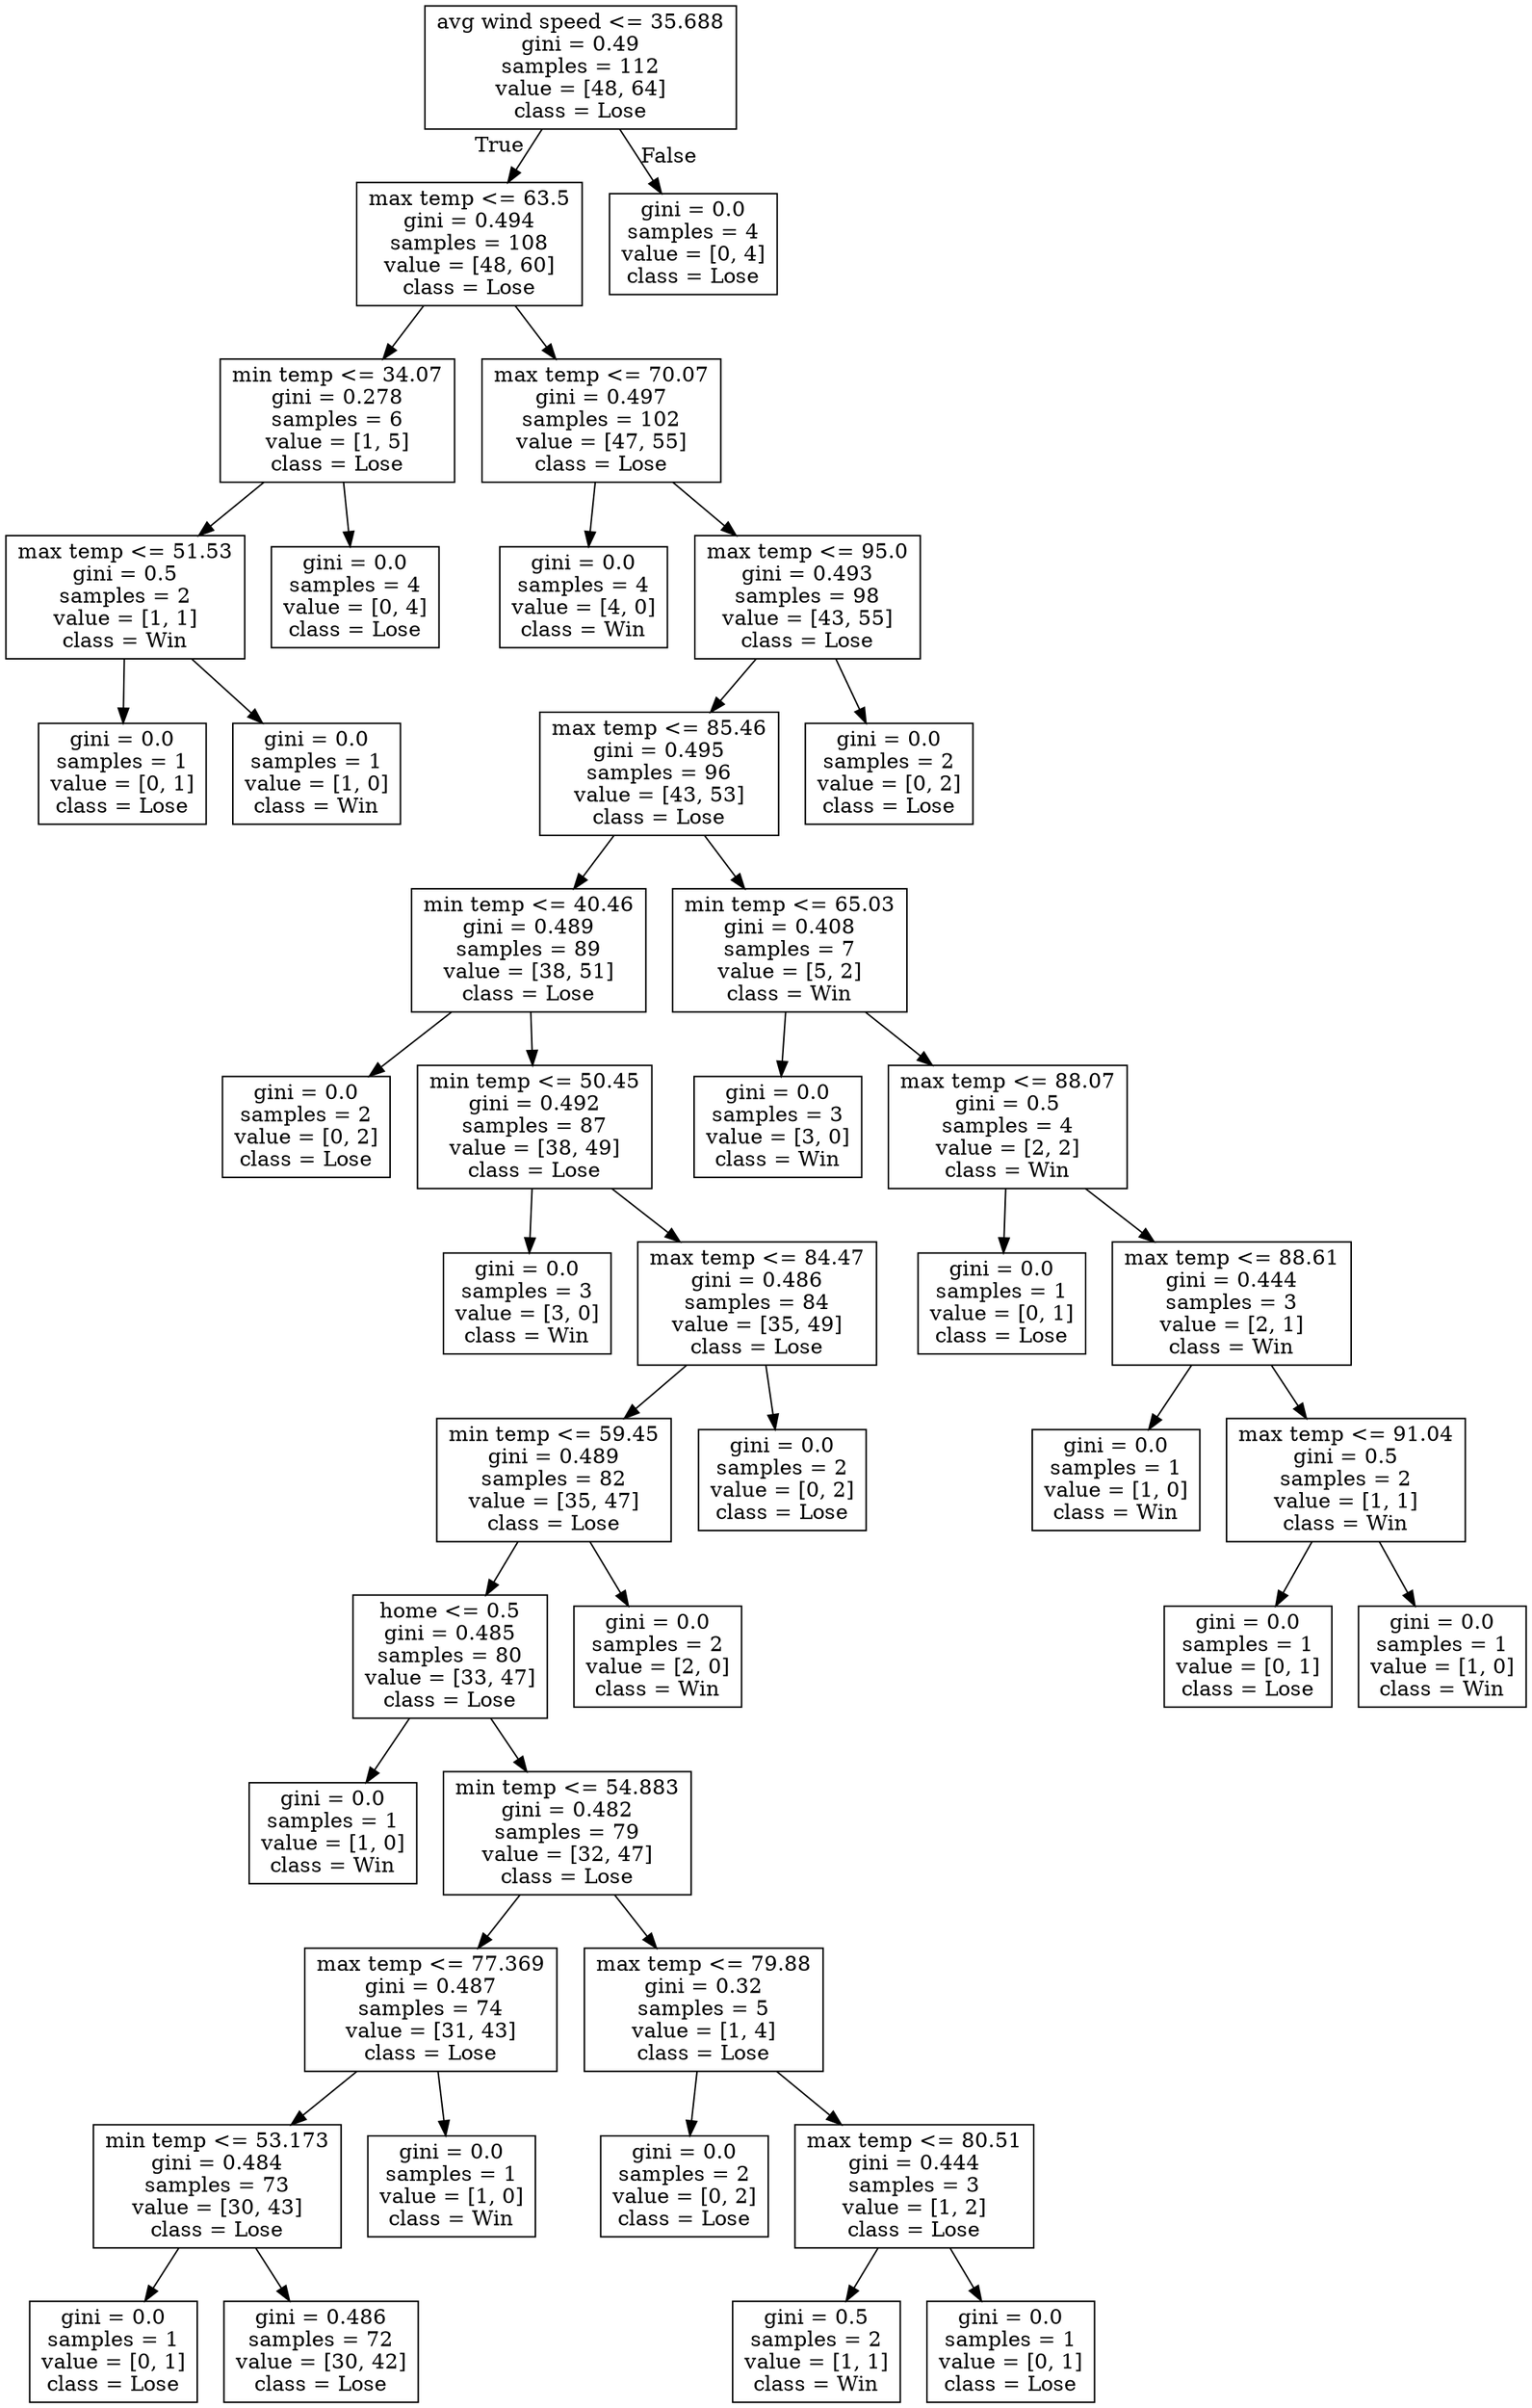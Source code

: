 digraph Tree {
node [shape=box] ;
0 [label="avg wind speed <= 35.688\ngini = 0.49\nsamples = 112\nvalue = [48, 64]\nclass = Lose"] ;
1 [label="max temp <= 63.5\ngini = 0.494\nsamples = 108\nvalue = [48, 60]\nclass = Lose"] ;
0 -> 1 [labeldistance=2.5, labelangle=45, headlabel="True"] ;
2 [label="min temp <= 34.07\ngini = 0.278\nsamples = 6\nvalue = [1, 5]\nclass = Lose"] ;
1 -> 2 ;
3 [label="max temp <= 51.53\ngini = 0.5\nsamples = 2\nvalue = [1, 1]\nclass = Win"] ;
2 -> 3 ;
4 [label="gini = 0.0\nsamples = 1\nvalue = [0, 1]\nclass = Lose"] ;
3 -> 4 ;
5 [label="gini = 0.0\nsamples = 1\nvalue = [1, 0]\nclass = Win"] ;
3 -> 5 ;
6 [label="gini = 0.0\nsamples = 4\nvalue = [0, 4]\nclass = Lose"] ;
2 -> 6 ;
7 [label="max temp <= 70.07\ngini = 0.497\nsamples = 102\nvalue = [47, 55]\nclass = Lose"] ;
1 -> 7 ;
8 [label="gini = 0.0\nsamples = 4\nvalue = [4, 0]\nclass = Win"] ;
7 -> 8 ;
9 [label="max temp <= 95.0\ngini = 0.493\nsamples = 98\nvalue = [43, 55]\nclass = Lose"] ;
7 -> 9 ;
10 [label="max temp <= 85.46\ngini = 0.495\nsamples = 96\nvalue = [43, 53]\nclass = Lose"] ;
9 -> 10 ;
11 [label="min temp <= 40.46\ngini = 0.489\nsamples = 89\nvalue = [38, 51]\nclass = Lose"] ;
10 -> 11 ;
12 [label="gini = 0.0\nsamples = 2\nvalue = [0, 2]\nclass = Lose"] ;
11 -> 12 ;
13 [label="min temp <= 50.45\ngini = 0.492\nsamples = 87\nvalue = [38, 49]\nclass = Lose"] ;
11 -> 13 ;
14 [label="gini = 0.0\nsamples = 3\nvalue = [3, 0]\nclass = Win"] ;
13 -> 14 ;
15 [label="max temp <= 84.47\ngini = 0.486\nsamples = 84\nvalue = [35, 49]\nclass = Lose"] ;
13 -> 15 ;
16 [label="min temp <= 59.45\ngini = 0.489\nsamples = 82\nvalue = [35, 47]\nclass = Lose"] ;
15 -> 16 ;
17 [label="home <= 0.5\ngini = 0.485\nsamples = 80\nvalue = [33, 47]\nclass = Lose"] ;
16 -> 17 ;
18 [label="gini = 0.0\nsamples = 1\nvalue = [1, 0]\nclass = Win"] ;
17 -> 18 ;
19 [label="min temp <= 54.883\ngini = 0.482\nsamples = 79\nvalue = [32, 47]\nclass = Lose"] ;
17 -> 19 ;
20 [label="max temp <= 77.369\ngini = 0.487\nsamples = 74\nvalue = [31, 43]\nclass = Lose"] ;
19 -> 20 ;
21 [label="min temp <= 53.173\ngini = 0.484\nsamples = 73\nvalue = [30, 43]\nclass = Lose"] ;
20 -> 21 ;
22 [label="gini = 0.0\nsamples = 1\nvalue = [0, 1]\nclass = Lose"] ;
21 -> 22 ;
23 [label="gini = 0.486\nsamples = 72\nvalue = [30, 42]\nclass = Lose"] ;
21 -> 23 ;
24 [label="gini = 0.0\nsamples = 1\nvalue = [1, 0]\nclass = Win"] ;
20 -> 24 ;
25 [label="max temp <= 79.88\ngini = 0.32\nsamples = 5\nvalue = [1, 4]\nclass = Lose"] ;
19 -> 25 ;
26 [label="gini = 0.0\nsamples = 2\nvalue = [0, 2]\nclass = Lose"] ;
25 -> 26 ;
27 [label="max temp <= 80.51\ngini = 0.444\nsamples = 3\nvalue = [1, 2]\nclass = Lose"] ;
25 -> 27 ;
28 [label="gini = 0.5\nsamples = 2\nvalue = [1, 1]\nclass = Win"] ;
27 -> 28 ;
29 [label="gini = 0.0\nsamples = 1\nvalue = [0, 1]\nclass = Lose"] ;
27 -> 29 ;
30 [label="gini = 0.0\nsamples = 2\nvalue = [2, 0]\nclass = Win"] ;
16 -> 30 ;
31 [label="gini = 0.0\nsamples = 2\nvalue = [0, 2]\nclass = Lose"] ;
15 -> 31 ;
32 [label="min temp <= 65.03\ngini = 0.408\nsamples = 7\nvalue = [5, 2]\nclass = Win"] ;
10 -> 32 ;
33 [label="gini = 0.0\nsamples = 3\nvalue = [3, 0]\nclass = Win"] ;
32 -> 33 ;
34 [label="max temp <= 88.07\ngini = 0.5\nsamples = 4\nvalue = [2, 2]\nclass = Win"] ;
32 -> 34 ;
35 [label="gini = 0.0\nsamples = 1\nvalue = [0, 1]\nclass = Lose"] ;
34 -> 35 ;
36 [label="max temp <= 88.61\ngini = 0.444\nsamples = 3\nvalue = [2, 1]\nclass = Win"] ;
34 -> 36 ;
37 [label="gini = 0.0\nsamples = 1\nvalue = [1, 0]\nclass = Win"] ;
36 -> 37 ;
38 [label="max temp <= 91.04\ngini = 0.5\nsamples = 2\nvalue = [1, 1]\nclass = Win"] ;
36 -> 38 ;
39 [label="gini = 0.0\nsamples = 1\nvalue = [0, 1]\nclass = Lose"] ;
38 -> 39 ;
40 [label="gini = 0.0\nsamples = 1\nvalue = [1, 0]\nclass = Win"] ;
38 -> 40 ;
41 [label="gini = 0.0\nsamples = 2\nvalue = [0, 2]\nclass = Lose"] ;
9 -> 41 ;
42 [label="gini = 0.0\nsamples = 4\nvalue = [0, 4]\nclass = Lose"] ;
0 -> 42 [labeldistance=2.5, labelangle=-45, headlabel="False"] ;
}